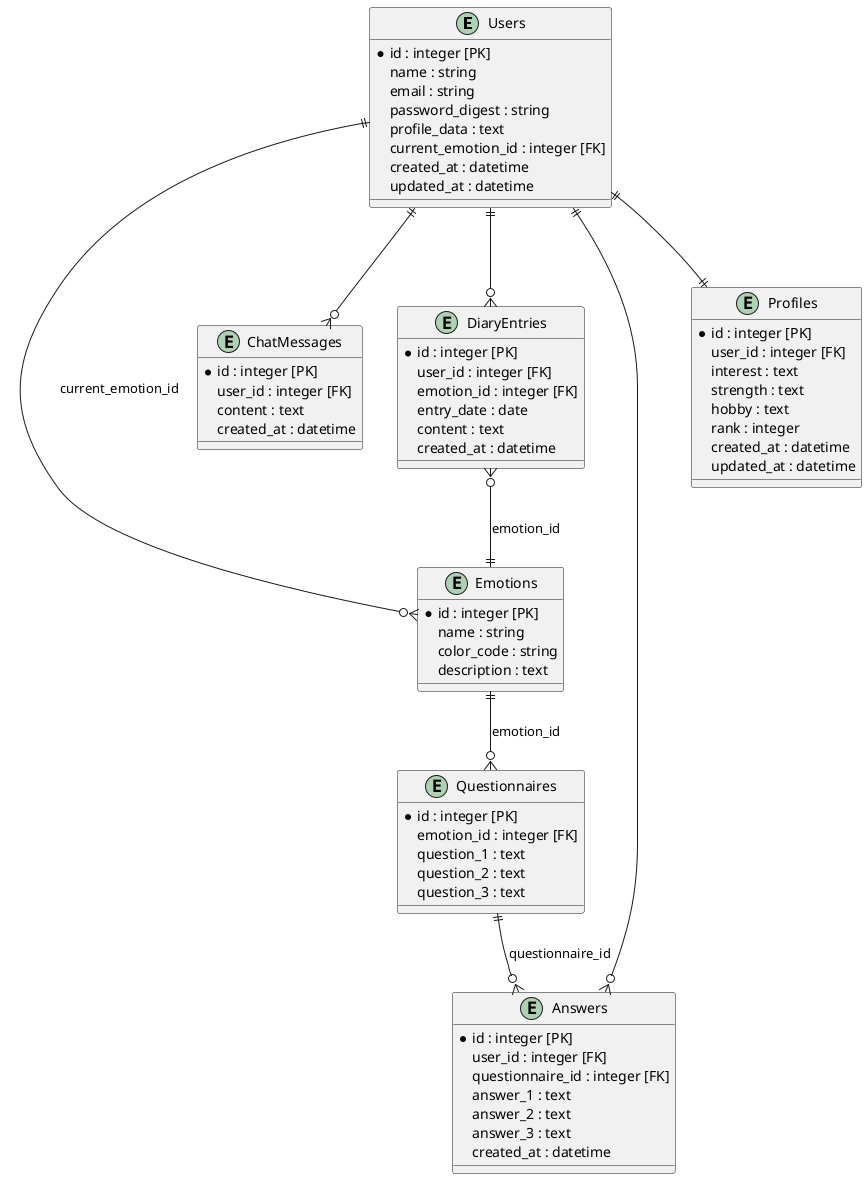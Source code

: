 @startuml erdiagram

entity "Users" as users {
  *id : integer [PK]
  name : string
  email : string
  password_digest : string
  profile_data : text
  current_emotion_id : integer [FK]
  created_at : datetime
  updated_at : datetime
}

entity "Emotions" as emotions {
  *id : integer [PK]
  name : string
  color_code : string
  description : text
}

entity "ChatMessages" as chat_messages {
  *id : integer [PK]
  user_id : integer [FK]
  content : text
  created_at : datetime
}

entity "Questionnaires" as questionnaires {
  *id : integer [PK]
  emotion_id : integer [FK]
  question_1 : text
  question_2 : text
  question_3 : text
}

entity "Answers" as answers {
  *id : integer [PK]
  user_id : integer [FK]
  questionnaire_id : integer [FK]
  answer_1 : text
  answer_2 : text
  answer_3 : text
  created_at : datetime
}

entity "DiaryEntries" as diary_entries {
  *id : integer [PK]
  user_id : integer [FK]
  emotion_id : integer [FK]
  entry_date : date
  content : text
  created_at : datetime
}

entity "Profiles" as profiles {
  *id : integer [PK]
  user_id : integer [FK]
  interest : text
  strength : text
  hobby : text
  rank : integer
  created_at : datetime
  updated_at : datetime
}

users ||--o{ emotions : "current_emotion_id"
users ||--o{ chat_messages : ""
users ||--o{ answers : ""
users ||--o{ diary_entries : ""
users ||--|| profiles : ""

emotions ||--o{ questionnaires : "emotion_id"
questionnaires ||--o{ answers : "questionnaire_id"
diary_entries }o--|| emotions : "emotion_id"

@enduml
